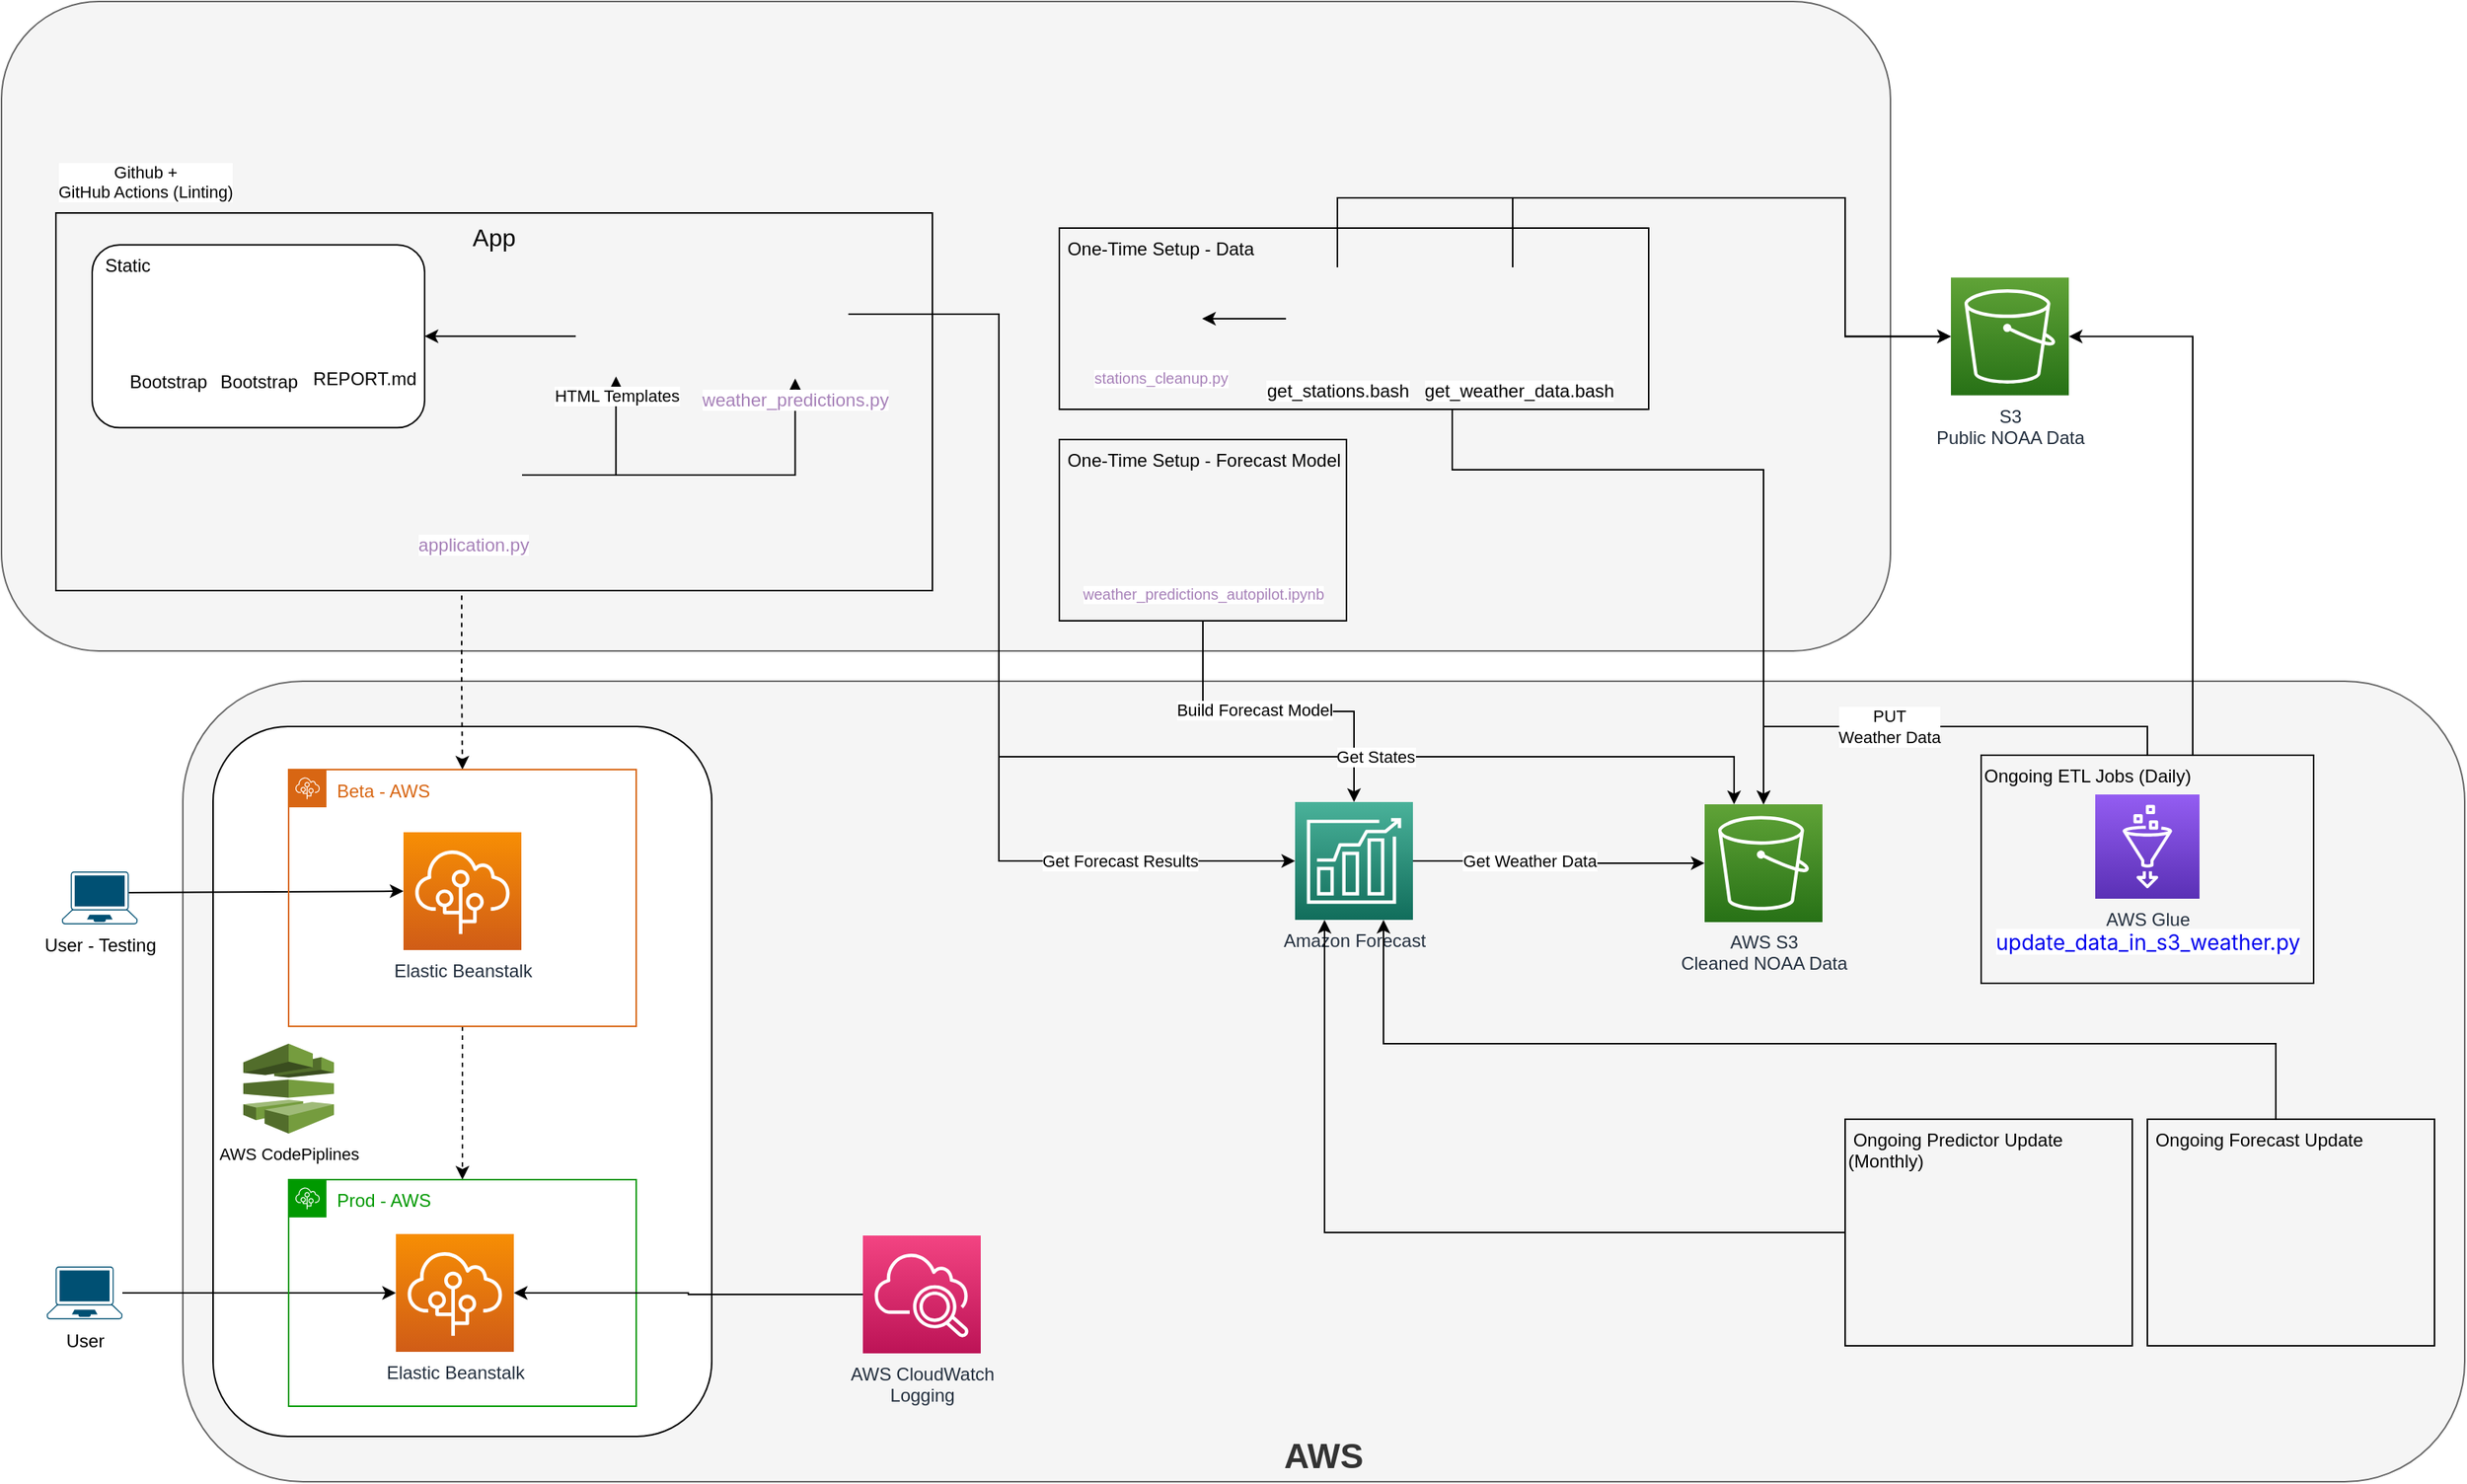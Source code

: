 <mxfile version="20.5.1" type="github">
  <diagram id="uCUmhPaclYyrkWVYoByS" name="Page-1">
    <mxGraphModel dx="1957" dy="906" grid="1" gridSize="10" guides="1" tooltips="1" connect="1" arrows="1" fold="1" page="1" pageScale="1" pageWidth="850" pageHeight="1100" math="0" shadow="0">
      <root>
        <mxCell id="0" />
        <mxCell id="1" parent="0" />
        <mxCell id="N-B8ZxFEc36IfZRzfziT-58" value="AWS" style="rounded=1;whiteSpace=wrap;html=1;fontSize=23;verticalAlign=bottom;fontStyle=1;fillColor=#f5f5f5;fontColor=#333333;strokeColor=#666666;" vertex="1" parent="1">
          <mxGeometry x="140" y="470" width="1510" height="530" as="geometry" />
        </mxCell>
        <mxCell id="N-B8ZxFEc36IfZRzfziT-39" value="" style="rounded=1;whiteSpace=wrap;html=1;fontSize=11;fillColor=#f5f5f5;strokeColor=#666666;fontColor=#333333;" vertex="1" parent="1">
          <mxGeometry x="20" y="20" width="1250" height="430" as="geometry" />
        </mxCell>
        <mxCell id="N-B8ZxFEc36IfZRzfziT-44" style="edgeStyle=orthogonalEdgeStyle;rounded=0;orthogonalLoop=1;jettySize=auto;html=1;entryX=0.5;entryY=0;entryDx=0;entryDy=0;entryPerimeter=0;fontSize=11;" edge="1" parent="1" source="N-B8ZxFEc36IfZRzfziT-42" target="N-B8ZxFEc36IfZRzfziT-43">
          <mxGeometry relative="1" as="geometry" />
        </mxCell>
        <mxCell id="N-B8ZxFEc36IfZRzfziT-51" value="Build Forecast Model" style="edgeLabel;html=1;align=center;verticalAlign=middle;resizable=0;points=[];fontSize=11;" vertex="1" connectable="0" parent="N-B8ZxFEc36IfZRzfziT-44">
          <mxGeometry x="-0.144" y="1" relative="1" as="geometry">
            <mxPoint as="offset" />
          </mxGeometry>
        </mxCell>
        <mxCell id="N-B8ZxFEc36IfZRzfziT-42" value="&amp;nbsp;One-Time Setup - Forecast Model" style="rounded=0;whiteSpace=wrap;html=1;fillColor=none;align=left;verticalAlign=top;" vertex="1" parent="1">
          <mxGeometry x="720" y="310" width="190" height="120" as="geometry" />
        </mxCell>
        <mxCell id="N-B8ZxFEc36IfZRzfziT-41" value="" style="rounded=1;whiteSpace=wrap;html=1;fontSize=11;" vertex="1" parent="1">
          <mxGeometry x="160" y="500" width="330" height="470" as="geometry" />
        </mxCell>
        <mxCell id="N-B8ZxFEc36IfZRzfziT-37" style="edgeStyle=orthogonalEdgeStyle;rounded=0;orthogonalLoop=1;jettySize=auto;html=1;entryX=0.5;entryY=0;entryDx=0;entryDy=0;entryPerimeter=0;fontSize=11;" edge="1" parent="1" source="N-B8ZxFEc36IfZRzfziT-12" target="PGNGUmruBmEjUjXc-qWK-37">
          <mxGeometry relative="1" as="geometry">
            <Array as="points">
              <mxPoint x="980" y="330" />
              <mxPoint x="1186" y="330" />
            </Array>
          </mxGeometry>
        </mxCell>
        <mxCell id="N-B8ZxFEc36IfZRzfziT-12" value="&amp;nbsp;One-Time Setup - Data" style="rounded=0;whiteSpace=wrap;html=1;fillColor=none;align=left;verticalAlign=top;" vertex="1" parent="1">
          <mxGeometry x="720" y="170" width="390" height="120" as="geometry" />
        </mxCell>
        <mxCell id="PGNGUmruBmEjUjXc-qWK-28" style="edgeStyle=orthogonalEdgeStyle;rounded=0;orthogonalLoop=1;jettySize=auto;html=1;dashed=1;exitX=0.463;exitY=1.013;exitDx=0;exitDy=0;exitPerimeter=0;" parent="1" source="PGNGUmruBmEjUjXc-qWK-51" target="PGNGUmruBmEjUjXc-qWK-30" edge="1">
          <mxGeometry relative="1" as="geometry">
            <mxPoint x="465" y="480" as="targetPoint" />
            <mxPoint x="482" y="231.519" as="sourcePoint" />
          </mxGeometry>
        </mxCell>
        <mxCell id="PGNGUmruBmEjUjXc-qWK-35" style="edgeStyle=orthogonalEdgeStyle;rounded=0;orthogonalLoop=1;jettySize=auto;html=1;" parent="1" source="PGNGUmruBmEjUjXc-qWK-2" target="PGNGUmruBmEjUjXc-qWK-32" edge="1">
          <mxGeometry relative="1" as="geometry" />
        </mxCell>
        <mxCell id="PGNGUmruBmEjUjXc-qWK-2" value="User" style="points=[[0.13,0.02,0],[0.5,0,0],[0.87,0.02,0],[0.885,0.4,0],[0.985,0.985,0],[0.5,1,0],[0.015,0.985,0],[0.115,0.4,0]];verticalLabelPosition=bottom;sketch=0;html=1;verticalAlign=top;aspect=fixed;align=center;pointerEvents=1;shape=mxgraph.cisco19.laptop;fillColor=#005073;strokeColor=none;" parent="1" vertex="1">
          <mxGeometry x="50" y="857.5" width="50" height="35" as="geometry" />
        </mxCell>
        <mxCell id="PGNGUmruBmEjUjXc-qWK-12" value="User - Testing" style="points=[[0.13,0.02,0],[0.5,0,0],[0.87,0.02,0],[0.885,0.4,0],[0.985,0.985,0],[0.5,1,0],[0.015,0.985,0],[0.115,0.4,0]];verticalLabelPosition=bottom;sketch=0;html=1;verticalAlign=top;aspect=fixed;align=center;pointerEvents=1;shape=mxgraph.cisco19.laptop;fillColor=#005073;strokeColor=none;" parent="1" vertex="1">
          <mxGeometry x="60" y="596" width="50" height="35" as="geometry" />
        </mxCell>
        <mxCell id="PGNGUmruBmEjUjXc-qWK-13" value="" style="endArrow=classic;html=1;rounded=0;exitX=0.885;exitY=0.4;exitDx=0;exitDy=0;exitPerimeter=0;entryX=0;entryY=0.5;entryDx=0;entryDy=0;entryPerimeter=0;" parent="1" source="PGNGUmruBmEjUjXc-qWK-12" target="PGNGUmruBmEjUjXc-qWK-11" edge="1">
          <mxGeometry width="50" height="50" relative="1" as="geometry">
            <mxPoint x="120" y="640" as="sourcePoint" />
            <mxPoint x="170" y="590" as="targetPoint" />
          </mxGeometry>
        </mxCell>
        <mxCell id="PGNGUmruBmEjUjXc-qWK-36" style="edgeStyle=orthogonalEdgeStyle;rounded=0;orthogonalLoop=1;jettySize=auto;html=1;entryX=0.5;entryY=0;entryDx=0;entryDy=0;dashed=1;fontColor=#009900;" parent="1" source="PGNGUmruBmEjUjXc-qWK-30" target="PGNGUmruBmEjUjXc-qWK-31" edge="1">
          <mxGeometry relative="1" as="geometry" />
        </mxCell>
        <mxCell id="PGNGUmruBmEjUjXc-qWK-30" value="Beta - AWS" style="points=[[0,0],[0.25,0],[0.5,0],[0.75,0],[1,0],[1,0.25],[1,0.5],[1,0.75],[1,1],[0.75,1],[0.5,1],[0.25,1],[0,1],[0,0.75],[0,0.5],[0,0.25]];outlineConnect=0;gradientColor=none;html=1;whiteSpace=wrap;fontSize=12;fontStyle=0;container=1;pointerEvents=0;collapsible=0;recursiveResize=0;shape=mxgraph.aws4.group;grIcon=mxgraph.aws4.group_elastic_beanstalk;strokeColor=#D86613;fillColor=none;verticalAlign=top;align=left;spacingLeft=30;fontColor=#D86613;dashed=0;" parent="1" vertex="1">
          <mxGeometry x="210" y="528.5" width="230" height="170" as="geometry" />
        </mxCell>
        <mxCell id="PGNGUmruBmEjUjXc-qWK-11" value="Elastic Beanstalk" style="sketch=0;points=[[0,0,0],[0.25,0,0],[0.5,0,0],[0.75,0,0],[1,0,0],[0,1,0],[0.25,1,0],[0.5,1,0],[0.75,1,0],[1,1,0],[0,0.25,0],[0,0.5,0],[0,0.75,0],[1,0.25,0],[1,0.5,0],[1,0.75,0]];outlineConnect=0;fontColor=#232F3E;gradientColor=#F78E04;gradientDirection=north;fillColor=#D05C17;strokeColor=#ffffff;dashed=0;verticalLabelPosition=bottom;verticalAlign=top;align=center;html=1;fontSize=12;fontStyle=0;aspect=fixed;shape=mxgraph.aws4.resourceIcon;resIcon=mxgraph.aws4.elastic_beanstalk;" parent="PGNGUmruBmEjUjXc-qWK-30" vertex="1">
          <mxGeometry x="76" y="41.5" width="78" height="78" as="geometry" />
        </mxCell>
        <mxCell id="PGNGUmruBmEjUjXc-qWK-31" value="&lt;font color=&quot;#009900&quot;&gt;Prod - AWS&lt;/font&gt;" style="points=[[0,0],[0.25,0],[0.5,0],[0.75,0],[1,0],[1,0.25],[1,0.5],[1,0.75],[1,1],[0.75,1],[0.5,1],[0.25,1],[0,1],[0,0.75],[0,0.5],[0,0.25]];outlineConnect=0;gradientColor=none;html=1;whiteSpace=wrap;fontSize=12;fontStyle=0;container=1;pointerEvents=0;collapsible=0;recursiveResize=0;shape=mxgraph.aws4.group;grIcon=mxgraph.aws4.group_elastic_beanstalk;strokeColor=#009900;fillColor=none;verticalAlign=top;align=left;spacingLeft=30;fontColor=#D86613;dashed=0;" parent="1" vertex="1">
          <mxGeometry x="210" y="800" width="230" height="150" as="geometry" />
        </mxCell>
        <mxCell id="PGNGUmruBmEjUjXc-qWK-32" value="Elastic Beanstalk" style="sketch=0;points=[[0,0,0],[0.25,0,0],[0.5,0,0],[0.75,0,0],[1,0,0],[0,1,0],[0.25,1,0],[0.5,1,0],[0.75,1,0],[1,1,0],[0,0.25,0],[0,0.5,0],[0,0.75,0],[1,0.25,0],[1,0.5,0],[1,0.75,0]];outlineConnect=0;fontColor=#232F3E;gradientColor=#F78E04;gradientDirection=north;fillColor=#D05C17;strokeColor=#ffffff;dashed=0;verticalLabelPosition=bottom;verticalAlign=top;align=center;html=1;fontSize=12;fontStyle=0;aspect=fixed;shape=mxgraph.aws4.resourceIcon;resIcon=mxgraph.aws4.elastic_beanstalk;" parent="PGNGUmruBmEjUjXc-qWK-31" vertex="1">
          <mxGeometry x="71" y="36" width="78" height="78" as="geometry" />
        </mxCell>
        <mxCell id="PGNGUmruBmEjUjXc-qWK-48" value="stations_cleanup.py" style="shape=image;html=1;verticalAlign=top;verticalLabelPosition=bottom;labelBackgroundColor=#ffffff;imageAspect=0;aspect=fixed;image=https://cdn1.iconfinder.com/data/icons/ionicons-fill-vol-2/512/logo-python-128.png;strokeColor=#A680B8;fontColor=#A680B8;fontSize=10;" parent="1" vertex="1">
          <mxGeometry x="759.997" y="202.756" width="54.49" height="54.49" as="geometry" />
        </mxCell>
        <mxCell id="PGNGUmruBmEjUjXc-qWK-49" value="weather_predictions_autopilot.ipynb" style="shape=image;html=1;verticalAlign=top;verticalLabelPosition=bottom;labelBackgroundColor=#ffffff;imageAspect=0;aspect=fixed;image=https://cdn1.iconfinder.com/data/icons/ionicons-fill-vol-2/512/logo-python-128.png;strokeColor=#A680B8;fontColor=#A680B8;fontSize=10;" parent="1" vertex="1">
          <mxGeometry x="784.844" y="339.848" width="60.31" height="60.31" as="geometry" />
        </mxCell>
        <mxCell id="N-B8ZxFEc36IfZRzfziT-4" value="" style="group" vertex="1" connectable="0" parent="1">
          <mxGeometry x="60" y="160" width="580" height="250" as="geometry" />
        </mxCell>
        <mxCell id="PGNGUmruBmEjUjXc-qWK-51" value="App" style="rounded=0;whiteSpace=wrap;html=1;fillColor=none;align=center;verticalAlign=top;fontSize=16;" parent="N-B8ZxFEc36IfZRzfziT-4" vertex="1">
          <mxGeometry x="-4" width="580" height="250" as="geometry" />
        </mxCell>
        <mxCell id="N-B8ZxFEc36IfZRzfziT-24" value="&amp;nbsp; Static" style="rounded=1;whiteSpace=wrap;html=1;align=left;labelPosition=center;verticalLabelPosition=middle;verticalAlign=top;" vertex="1" parent="N-B8ZxFEc36IfZRzfziT-4">
          <mxGeometry x="20" y="21.08" width="220" height="121.1" as="geometry" />
        </mxCell>
        <mxCell id="N-B8ZxFEc36IfZRzfziT-17" style="edgeStyle=orthogonalEdgeStyle;rounded=0;orthogonalLoop=1;jettySize=auto;html=1;" edge="1" parent="N-B8ZxFEc36IfZRzfziT-4" source="PGNGUmruBmEjUjXc-qWK-46" target="PGNGUmruBmEjUjXc-qWK-47">
          <mxGeometry relative="1" as="geometry" />
        </mxCell>
        <mxCell id="N-B8ZxFEc36IfZRzfziT-35" style="edgeStyle=orthogonalEdgeStyle;rounded=0;orthogonalLoop=1;jettySize=auto;html=1;entryX=0.5;entryY=1;entryDx=0;entryDy=0;fontSize=11;" edge="1" parent="N-B8ZxFEc36IfZRzfziT-4" source="PGNGUmruBmEjUjXc-qWK-46" target="N-B8ZxFEc36IfZRzfziT-32">
          <mxGeometry relative="1" as="geometry" />
        </mxCell>
        <mxCell id="PGNGUmruBmEjUjXc-qWK-46" value="application.py" style="shape=image;html=1;verticalAlign=top;verticalLabelPosition=bottom;labelBackgroundColor=#ffffff;imageAspect=0;aspect=fixed;image=https://cdn1.iconfinder.com/data/icons/ionicons-fill-vol-2/512/logo-python-128.png;strokeColor=#A680B8;fontColor=#A680B8;" parent="N-B8ZxFEc36IfZRzfziT-4" vertex="1">
          <mxGeometry x="240.0" y="141.253" width="64.488" height="64.488" as="geometry" />
        </mxCell>
        <mxCell id="PGNGUmruBmEjUjXc-qWK-47" value="weather_predictions.py" style="shape=image;html=1;verticalAlign=top;verticalLabelPosition=bottom;labelBackgroundColor=#ffffff;imageAspect=0;aspect=fixed;image=https://cdn1.iconfinder.com/data/icons/ionicons-fill-vol-2/512/logo-python-128.png;strokeColor=#A680B8;fontColor=#A680B8;" parent="N-B8ZxFEc36IfZRzfziT-4" vertex="1">
          <mxGeometry x="450.0" y="39.176" width="70.44" height="70.44" as="geometry" />
        </mxCell>
        <mxCell id="N-B8ZxFEc36IfZRzfziT-23" value="Bootstrap" style="shape=image;html=1;verticalAlign=top;verticalLabelPosition=bottom;labelBackgroundColor=#ffffff;imageAspect=0;aspect=fixed;image=https://cdn1.iconfinder.com/data/icons/bootstrap-vol-3/16/filetype-css-128.png;align=center;" vertex="1" parent="N-B8ZxFEc36IfZRzfziT-4">
          <mxGeometry x="50" y="57.793" width="40" height="40" as="geometry" />
        </mxCell>
        <mxCell id="N-B8ZxFEc36IfZRzfziT-25" value="Bootstrap" style="shape=image;html=1;verticalAlign=top;verticalLabelPosition=bottom;labelBackgroundColor=#ffffff;imageAspect=0;aspect=fixed;image=https://cdn1.iconfinder.com/data/icons/bootstrap-vol-3/16/filetype-js-128.png" vertex="1" parent="N-B8ZxFEc36IfZRzfziT-4">
          <mxGeometry x="110" y="57.793" width="40" height="40" as="geometry" />
        </mxCell>
        <mxCell id="N-B8ZxFEc36IfZRzfziT-26" value="REPORT.md" style="shape=image;html=1;verticalAlign=top;verticalLabelPosition=bottom;labelBackgroundColor=#ffffff;imageAspect=0;aspect=fixed;image=https://cdn1.iconfinder.com/data/icons/bootstrap-vol-3/16/filetype-md-128.png" vertex="1" parent="N-B8ZxFEc36IfZRzfziT-4">
          <mxGeometry x="179" y="54.904" width="41.5" height="41.5" as="geometry" />
        </mxCell>
        <mxCell id="N-B8ZxFEc36IfZRzfziT-30" value="" style="shape=image;html=1;verticalAlign=top;verticalLabelPosition=bottom;labelBackgroundColor=#ffffff;imageAspect=0;aspect=fixed;image=https://cdn1.iconfinder.com/data/icons/unicons-line-vol-3/24/flask-128.png" vertex="1" parent="N-B8ZxFEc36IfZRzfziT-4">
          <mxGeometry x="244" y="2.4" width="26.08" height="26.08" as="geometry" />
        </mxCell>
        <mxCell id="N-B8ZxFEc36IfZRzfziT-34" style="edgeStyle=orthogonalEdgeStyle;rounded=0;orthogonalLoop=1;jettySize=auto;html=1;entryX=1;entryY=0.5;entryDx=0;entryDy=0;fontSize=16;" edge="1" parent="N-B8ZxFEc36IfZRzfziT-4" source="N-B8ZxFEc36IfZRzfziT-32" target="N-B8ZxFEc36IfZRzfziT-24">
          <mxGeometry relative="1" as="geometry" />
        </mxCell>
        <mxCell id="N-B8ZxFEc36IfZRzfziT-32" value="HTML Templates" style="shape=image;html=1;verticalAlign=top;verticalLabelPosition=bottom;labelBackgroundColor=#ffffff;imageAspect=0;aspect=fixed;image=https://cdn2.iconfinder.com/data/icons/simple-files/128/HTML.png;fontSize=11;" vertex="1" parent="N-B8ZxFEc36IfZRzfziT-4">
          <mxGeometry x="340" y="55" width="53.26" height="53.26" as="geometry" />
        </mxCell>
        <mxCell id="PGNGUmruBmEjUjXc-qWK-37" value="AWS S3&lt;br&gt;Cleaned NOAA Data" style="sketch=0;points=[[0,0,0],[0.25,0,0],[0.5,0,0],[0.75,0,0],[1,0,0],[0,1,0],[0.25,1,0],[0.5,1,0],[0.75,1,0],[1,1,0],[0,0.25,0],[0,0.5,0],[0,0.75,0],[1,0.25,0],[1,0.5,0],[1,0.75,0]];outlineConnect=0;fontColor=#232F3E;gradientColor=#60A337;gradientDirection=north;fillColor=#277116;strokeColor=#ffffff;dashed=0;verticalLabelPosition=bottom;verticalAlign=top;align=center;html=1;fontSize=12;fontStyle=0;aspect=fixed;shape=mxgraph.aws4.resourceIcon;resIcon=mxgraph.aws4.s3;" parent="1" vertex="1">
          <mxGeometry x="1147" y="551.46" width="78" height="78" as="geometry" />
        </mxCell>
        <mxCell id="PGNGUmruBmEjUjXc-qWK-41" style="edgeStyle=orthogonalEdgeStyle;rounded=0;orthogonalLoop=1;jettySize=auto;html=1;exitX=0.5;exitY=1;exitDx=0;exitDy=0;exitPerimeter=0;fontColor=#009900;" parent="1" source="PGNGUmruBmEjUjXc-qWK-37" target="PGNGUmruBmEjUjXc-qWK-37" edge="1">
          <mxGeometry relative="1" as="geometry" />
        </mxCell>
        <mxCell id="N-B8ZxFEc36IfZRzfziT-6" style="edgeStyle=orthogonalEdgeStyle;rounded=0;orthogonalLoop=1;jettySize=auto;html=1;entryX=1;entryY=0.5;entryDx=0;entryDy=0;" edge="1" parent="1" source="N-B8ZxFEc36IfZRzfziT-5" target="PGNGUmruBmEjUjXc-qWK-48">
          <mxGeometry relative="1" as="geometry" />
        </mxCell>
        <mxCell id="N-B8ZxFEc36IfZRzfziT-8" style="edgeStyle=orthogonalEdgeStyle;rounded=0;orthogonalLoop=1;jettySize=auto;html=1;exitX=0.5;exitY=0;exitDx=0;exitDy=0;entryX=0;entryY=0.5;entryDx=0;entryDy=0;entryPerimeter=0;" edge="1" parent="1" source="N-B8ZxFEc36IfZRzfziT-5" target="N-B8ZxFEc36IfZRzfziT-7">
          <mxGeometry relative="1" as="geometry">
            <Array as="points">
              <mxPoint x="904" y="150" />
              <mxPoint x="1240" y="150" />
              <mxPoint x="1240" y="242" />
            </Array>
          </mxGeometry>
        </mxCell>
        <mxCell id="N-B8ZxFEc36IfZRzfziT-5" value="get_stations.bash" style="shape=image;html=1;verticalAlign=top;verticalLabelPosition=bottom;labelBackgroundColor=#ffffff;imageAspect=0;aspect=fixed;image=https://cdn1.iconfinder.com/data/icons/bootstrap-vol-3/16/filetype-sh-128.png" vertex="1" parent="1">
          <mxGeometry x="870" y="196" width="68" height="68" as="geometry" />
        </mxCell>
        <mxCell id="N-B8ZxFEc36IfZRzfziT-7" value="S3&lt;br&gt;Public NOAA Data" style="sketch=0;points=[[0,0,0],[0.25,0,0],[0.5,0,0],[0.75,0,0],[1,0,0],[0,1,0],[0.25,1,0],[0.5,1,0],[0.75,1,0],[1,1,0],[0,0.25,0],[0,0.5,0],[0,0.75,0],[1,0.25,0],[1,0.5,0],[1,0.75,0]];outlineConnect=0;fontColor=#232F3E;gradientColor=#60A337;gradientDirection=north;fillColor=#277116;strokeColor=#ffffff;dashed=0;verticalLabelPosition=bottom;verticalAlign=top;align=center;html=1;fontSize=12;fontStyle=0;aspect=fixed;shape=mxgraph.aws4.resourceIcon;resIcon=mxgraph.aws4.s3;" vertex="1" parent="1">
          <mxGeometry x="1310" y="202.76" width="78" height="78" as="geometry" />
        </mxCell>
        <mxCell id="N-B8ZxFEc36IfZRzfziT-14" style="edgeStyle=orthogonalEdgeStyle;rounded=0;orthogonalLoop=1;jettySize=auto;html=1;entryX=0;entryY=0.5;entryDx=0;entryDy=0;entryPerimeter=0;" edge="1" parent="1" source="N-B8ZxFEc36IfZRzfziT-10" target="N-B8ZxFEc36IfZRzfziT-7">
          <mxGeometry relative="1" as="geometry">
            <Array as="points">
              <mxPoint x="1020" y="150" />
              <mxPoint x="1240" y="150" />
              <mxPoint x="1240" y="242" />
            </Array>
          </mxGeometry>
        </mxCell>
        <mxCell id="N-B8ZxFEc36IfZRzfziT-10" value="get_weather_data.bash" style="shape=image;html=1;verticalAlign=top;verticalLabelPosition=bottom;labelBackgroundColor=#ffffff;imageAspect=0;aspect=fixed;image=https://cdn1.iconfinder.com/data/icons/bootstrap-vol-3/16/filetype-sh-128.png" vertex="1" parent="1">
          <mxGeometry x="990" y="196" width="68" height="68" as="geometry" />
        </mxCell>
        <mxCell id="N-B8ZxFEc36IfZRzfziT-21" style="edgeStyle=orthogonalEdgeStyle;rounded=0;orthogonalLoop=1;jettySize=auto;html=1;entryX=1;entryY=0.5;entryDx=0;entryDy=0;entryPerimeter=0;" edge="1" parent="1" source="N-B8ZxFEc36IfZRzfziT-18" target="N-B8ZxFEc36IfZRzfziT-7">
          <mxGeometry relative="1" as="geometry">
            <Array as="points">
              <mxPoint x="1470" y="242" />
            </Array>
          </mxGeometry>
        </mxCell>
        <mxCell id="N-B8ZxFEc36IfZRzfziT-38" style="edgeStyle=orthogonalEdgeStyle;rounded=0;orthogonalLoop=1;jettySize=auto;html=1;entryX=0.5;entryY=0;entryDx=0;entryDy=0;entryPerimeter=0;fontSize=11;" edge="1" parent="1" source="N-B8ZxFEc36IfZRzfziT-18" target="PGNGUmruBmEjUjXc-qWK-37">
          <mxGeometry relative="1" as="geometry">
            <Array as="points">
              <mxPoint x="1440" y="500" />
              <mxPoint x="1186" y="500" />
            </Array>
          </mxGeometry>
        </mxCell>
        <mxCell id="N-B8ZxFEc36IfZRzfziT-48" value="PUT&lt;br&gt;Weather Data" style="edgeLabel;html=1;align=center;verticalAlign=middle;resizable=0;points=[];fontSize=11;" vertex="1" connectable="0" parent="N-B8ZxFEc36IfZRzfziT-38">
          <mxGeometry x="0.17" relative="1" as="geometry">
            <mxPoint as="offset" />
          </mxGeometry>
        </mxCell>
        <mxCell id="N-B8ZxFEc36IfZRzfziT-18" value="Ongoing ETL Jobs (Daily)" style="rounded=0;whiteSpace=wrap;html=1;fillColor=none;align=left;verticalAlign=top;" vertex="1" parent="1">
          <mxGeometry x="1330" y="519" width="220" height="151" as="geometry" />
        </mxCell>
        <mxCell id="N-B8ZxFEc36IfZRzfziT-20" value="AWS Glue&lt;br&gt;&lt;a class=&quot;js-navigation-open Link--primary&quot; title=&quot;update_data_in_s3_weather.py&quot; data-turbo-frame=&quot;repo-content-turbo-frame&quot; href=&quot;https://github.com/robords/weather_predictions_with_aws/blob/main/glue_update_s3_data/update_data_in_s3_weather.py&quot; style=&quot;box-sizing: border-box; background-color: rgb(255, 255, 255); text-decoration-line: none; font-family: -apple-system, &amp;quot;system-ui&amp;quot;, &amp;quot;Segoe UI&amp;quot;, &amp;quot;Noto Sans&amp;quot;, Helvetica, Arial, sans-serif, &amp;quot;Apple Color Emoji&amp;quot;, &amp;quot;Segoe UI Emoji&amp;quot;; font-size: 14px; text-align: start;&quot;&gt;update_data_in_s3_weather.py&lt;/a&gt;" style="sketch=0;points=[[0,0,0],[0.25,0,0],[0.5,0,0],[0.75,0,0],[1,0,0],[0,1,0],[0.25,1,0],[0.5,1,0],[0.75,1,0],[1,1,0],[0,0.25,0],[0,0.5,0],[0,0.75,0],[1,0.25,0],[1,0.5,0],[1,0.75,0]];outlineConnect=0;fontColor=#232F3E;gradientColor=#945DF2;gradientDirection=north;fillColor=#5A30B5;strokeColor=#ffffff;dashed=0;verticalLabelPosition=bottom;verticalAlign=top;align=center;html=1;fontSize=12;fontStyle=0;aspect=fixed;shape=mxgraph.aws4.resourceIcon;resIcon=mxgraph.aws4.glue;" vertex="1" parent="1">
          <mxGeometry x="1405.5" y="545" width="69" height="69" as="geometry" />
        </mxCell>
        <mxCell id="N-B8ZxFEc36IfZRzfziT-36" value="Github + &lt;br&gt;GitHub Actions (Linting)" style="shape=image;html=1;verticalAlign=top;verticalLabelPosition=bottom;labelBackgroundColor=#ffffff;imageAspect=0;aspect=fixed;image=https://cdn4.iconfinder.com/data/icons/social-media-and-logos-11/32/Logo_Github-128.png;fontSize=11;" vertex="1" parent="1">
          <mxGeometry x="70" y="30" width="90" height="90" as="geometry" />
        </mxCell>
        <mxCell id="N-B8ZxFEc36IfZRzfziT-40" value="AWS CodePiplines" style="outlineConnect=0;dashed=0;verticalLabelPosition=bottom;verticalAlign=top;align=center;html=1;shape=mxgraph.aws3.codepipeline;fillColor=#759C3E;gradientColor=none;fontSize=11;" vertex="1" parent="1">
          <mxGeometry x="180" y="710" width="60" height="59.5" as="geometry" />
        </mxCell>
        <mxCell id="N-B8ZxFEc36IfZRzfziT-46" style="edgeStyle=orthogonalEdgeStyle;rounded=0;orthogonalLoop=1;jettySize=auto;html=1;entryX=0;entryY=0.5;entryDx=0;entryDy=0;entryPerimeter=0;fontSize=11;" edge="1" parent="1" source="N-B8ZxFEc36IfZRzfziT-43" target="PGNGUmruBmEjUjXc-qWK-37">
          <mxGeometry relative="1" as="geometry" />
        </mxCell>
        <mxCell id="N-B8ZxFEc36IfZRzfziT-49" value="Get Weather Data" style="edgeLabel;html=1;align=center;verticalAlign=middle;resizable=0;points=[];fontSize=11;" vertex="1" connectable="0" parent="N-B8ZxFEc36IfZRzfziT-46">
          <mxGeometry x="-0.223" relative="1" as="geometry">
            <mxPoint x="1" as="offset" />
          </mxGeometry>
        </mxCell>
        <mxCell id="N-B8ZxFEc36IfZRzfziT-43" value="Amazon Forecast" style="sketch=0;points=[[0,0,0],[0.25,0,0],[0.5,0,0],[0.75,0,0],[1,0,0],[0,1,0],[0.25,1,0],[0.5,1,0],[0.75,1,0],[1,1,0],[0,0.25,0],[0,0.5,0],[0,0.75,0],[1,0.25,0],[1,0.5,0],[1,0.75,0]];outlineConnect=0;fontColor=#232F3E;gradientColor=#4AB29A;gradientDirection=north;fillColor=#116D5B;strokeColor=#ffffff;dashed=0;verticalLabelPosition=bottom;verticalAlign=top;align=center;html=1;fontSize=12;fontStyle=0;aspect=fixed;shape=mxgraph.aws4.resourceIcon;resIcon=mxgraph.aws4.forecast;" vertex="1" parent="1">
          <mxGeometry x="876" y="550" width="78" height="78" as="geometry" />
        </mxCell>
        <mxCell id="N-B8ZxFEc36IfZRzfziT-45" style="edgeStyle=orthogonalEdgeStyle;rounded=0;orthogonalLoop=1;jettySize=auto;html=1;entryX=0;entryY=0.5;entryDx=0;entryDy=0;entryPerimeter=0;fontSize=11;" edge="1" parent="1" source="PGNGUmruBmEjUjXc-qWK-47" target="N-B8ZxFEc36IfZRzfziT-43">
          <mxGeometry relative="1" as="geometry">
            <Array as="points">
              <mxPoint x="680" y="227" />
              <mxPoint x="680" y="589" />
            </Array>
          </mxGeometry>
        </mxCell>
        <mxCell id="N-B8ZxFEc36IfZRzfziT-50" value="Get Forecast Results" style="edgeLabel;html=1;align=center;verticalAlign=middle;resizable=0;points=[];fontSize=11;" vertex="1" connectable="0" parent="N-B8ZxFEc36IfZRzfziT-45">
          <mxGeometry x="0.598" relative="1" as="geometry">
            <mxPoint x="16" as="offset" />
          </mxGeometry>
        </mxCell>
        <mxCell id="N-B8ZxFEc36IfZRzfziT-47" style="edgeStyle=orthogonalEdgeStyle;rounded=0;orthogonalLoop=1;jettySize=auto;html=1;entryX=0.25;entryY=0;entryDx=0;entryDy=0;entryPerimeter=0;fontSize=11;" edge="1" parent="1" source="PGNGUmruBmEjUjXc-qWK-47" target="PGNGUmruBmEjUjXc-qWK-37">
          <mxGeometry relative="1" as="geometry">
            <Array as="points">
              <mxPoint x="680" y="227" />
              <mxPoint x="680" y="520" />
              <mxPoint x="1167" y="520" />
            </Array>
          </mxGeometry>
        </mxCell>
        <mxCell id="N-B8ZxFEc36IfZRzfziT-52" value="Get States" style="edgeLabel;html=1;align=center;verticalAlign=middle;resizable=0;points=[];fontSize=11;" vertex="1" connectable="0" parent="N-B8ZxFEc36IfZRzfziT-47">
          <mxGeometry x="0.081" y="3" relative="1" as="geometry">
            <mxPoint x="149" y="3" as="offset" />
          </mxGeometry>
        </mxCell>
        <mxCell id="N-B8ZxFEc36IfZRzfziT-59" style="edgeStyle=orthogonalEdgeStyle;rounded=0;orthogonalLoop=1;jettySize=auto;html=1;entryX=0.25;entryY=1;entryDx=0;entryDy=0;entryPerimeter=0;fontSize=23;" edge="1" parent="1" source="N-B8ZxFEc36IfZRzfziT-53" target="N-B8ZxFEc36IfZRzfziT-43">
          <mxGeometry relative="1" as="geometry" />
        </mxCell>
        <mxCell id="N-B8ZxFEc36IfZRzfziT-53" value="&amp;nbsp;Ongoing Predictor Update (Monthly)" style="rounded=0;whiteSpace=wrap;html=1;fillColor=none;align=left;verticalAlign=top;" vertex="1" parent="1">
          <mxGeometry x="1240" y="760" width="190" height="150" as="geometry" />
        </mxCell>
        <mxCell id="N-B8ZxFEc36IfZRzfziT-56" style="edgeStyle=orthogonalEdgeStyle;rounded=0;orthogonalLoop=1;jettySize=auto;html=1;fontSize=11;entryX=0.75;entryY=1;entryDx=0;entryDy=0;entryPerimeter=0;" edge="1" parent="1" source="N-B8ZxFEc36IfZRzfziT-54" target="N-B8ZxFEc36IfZRzfziT-43">
          <mxGeometry relative="1" as="geometry">
            <mxPoint x="1320" y="870.0" as="targetPoint" />
            <Array as="points">
              <mxPoint x="1525" y="710" />
              <mxPoint x="935" y="710" />
            </Array>
          </mxGeometry>
        </mxCell>
        <mxCell id="N-B8ZxFEc36IfZRzfziT-54" value="&amp;nbsp;Ongoing Forecast Update" style="rounded=0;whiteSpace=wrap;html=1;fillColor=none;align=left;verticalAlign=top;" vertex="1" parent="1">
          <mxGeometry x="1440" y="760" width="190" height="150" as="geometry" />
        </mxCell>
        <mxCell id="N-B8ZxFEc36IfZRzfziT-61" style="edgeStyle=orthogonalEdgeStyle;rounded=0;orthogonalLoop=1;jettySize=auto;html=1;entryX=1;entryY=0.5;entryDx=0;entryDy=0;entryPerimeter=0;fontSize=23;" edge="1" parent="1" source="N-B8ZxFEc36IfZRzfziT-60" target="PGNGUmruBmEjUjXc-qWK-32">
          <mxGeometry relative="1" as="geometry" />
        </mxCell>
        <mxCell id="N-B8ZxFEc36IfZRzfziT-60" value="AWS CloudWatch&lt;br&gt;Logging" style="sketch=0;points=[[0,0,0],[0.25,0,0],[0.5,0,0],[0.75,0,0],[1,0,0],[0,1,0],[0.25,1,0],[0.5,1,0],[0.75,1,0],[1,1,0],[0,0.25,0],[0,0.5,0],[0,0.75,0],[1,0.25,0],[1,0.5,0],[1,0.75,0]];points=[[0,0,0],[0.25,0,0],[0.5,0,0],[0.75,0,0],[1,0,0],[0,1,0],[0.25,1,0],[0.5,1,0],[0.75,1,0],[1,1,0],[0,0.25,0],[0,0.5,0],[0,0.75,0],[1,0.25,0],[1,0.5,0],[1,0.75,0]];outlineConnect=0;fontColor=#232F3E;gradientColor=#F34482;gradientDirection=north;fillColor=#BC1356;strokeColor=#ffffff;dashed=0;verticalLabelPosition=bottom;verticalAlign=top;align=center;html=1;fontSize=12;fontStyle=0;aspect=fixed;shape=mxgraph.aws4.resourceIcon;resIcon=mxgraph.aws4.cloudwatch_2;" vertex="1" parent="1">
          <mxGeometry x="590" y="837" width="78" height="78" as="geometry" />
        </mxCell>
      </root>
    </mxGraphModel>
  </diagram>
</mxfile>
